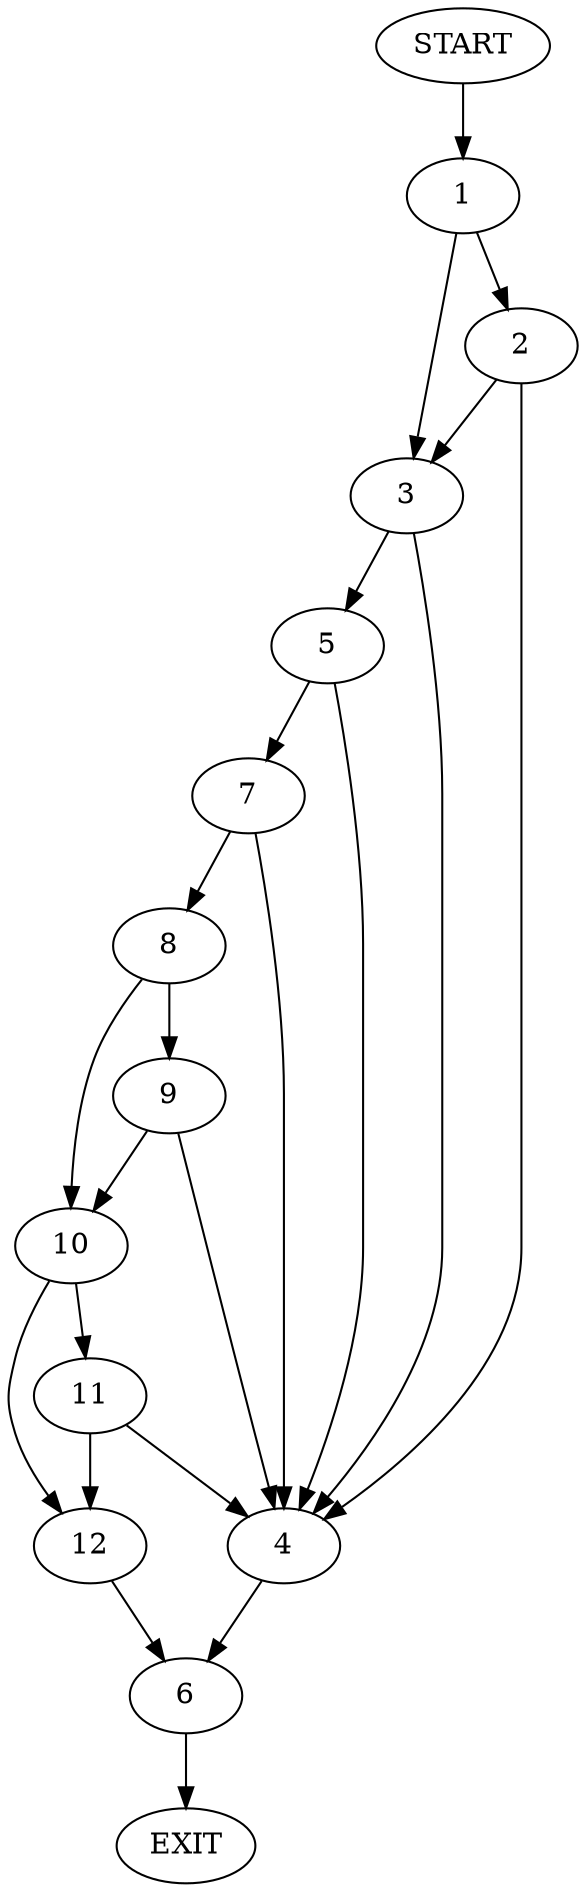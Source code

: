 digraph {
0 [label="START"]
13 [label="EXIT"]
0 -> 1
1 -> 2
1 -> 3
3 -> 4
3 -> 5
2 -> 3
2 -> 4
4 -> 6
5 -> 7
5 -> 4
7 -> 8
7 -> 4
8 -> 9
8 -> 10
9 -> 10
9 -> 4
10 -> 11
10 -> 12
11 -> 12
11 -> 4
12 -> 6
6 -> 13
}
